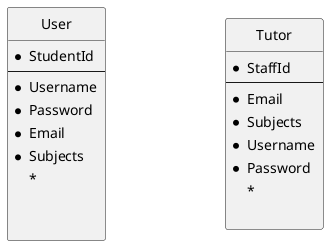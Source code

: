 @startuml

skinparam {
  Style StrictUML

  ' make the stereotypes less ugly
  ClassStereotypeFont {
    Size 10
    Style plain
  }

  ' make boxes slightly less pointy
  RoundCorner 5

  ' make everything slightly less cramped
  Padding 2

  ' vertical spacing (make room for labels)
  RankSep 100

  ' horizontal spacing (make room for labels)
  NodeSep 120
}


class "User" as user {
* StudentId
--
* Username
* Password
* Email
* Subjects
* 


}

class "Tutor" as tutor{
* StaffId
--
* Email
* Subjects
* Username
* Password
* 

}









@enduml
